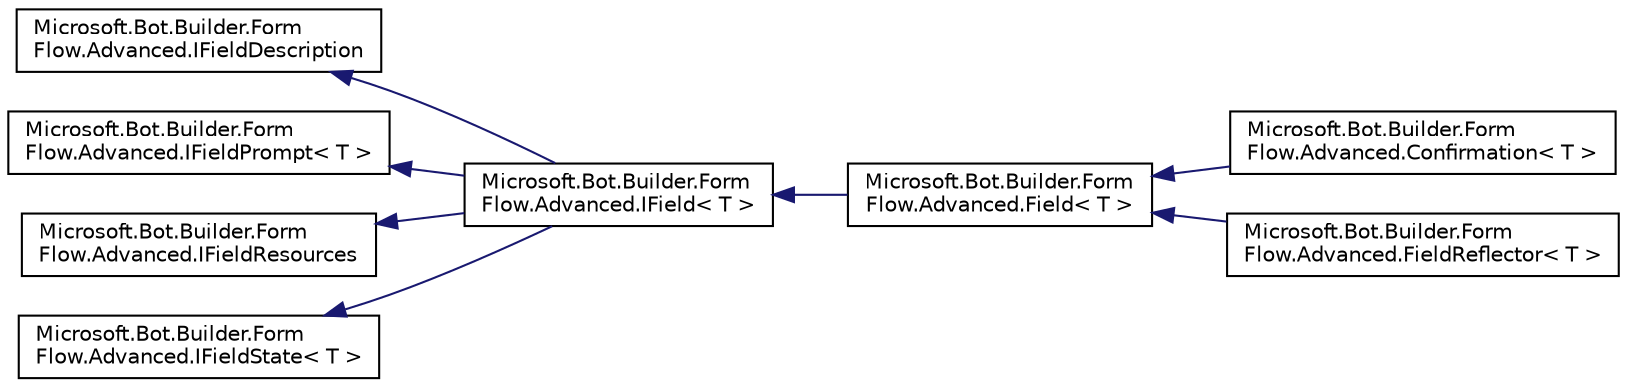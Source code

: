 digraph "Graphical Class Hierarchy"
{
  edge [fontname="Helvetica",fontsize="10",labelfontname="Helvetica",labelfontsize="10"];
  node [fontname="Helvetica",fontsize="10",shape=record];
  rankdir="LR";
  Node1 [label="Microsoft.Bot.Builder.Form\lFlow.Advanced.IFieldDescription",height=0.2,width=0.4,color="black", fillcolor="white", style="filled",URL="$d3/d64/interface_microsoft_1_1_bot_1_1_builder_1_1_form_flow_1_1_advanced_1_1_i_field_description.html",tooltip="Describe the information displayed about a field and its values. "];
  Node1 -> Node2 [dir="back",color="midnightblue",fontsize="10",style="solid",fontname="Helvetica"];
  Node2 [label="Microsoft.Bot.Builder.Form\lFlow.Advanced.IField\< T \>",height=0.2,width=0.4,color="black", fillcolor="white", style="filled",URL="$d5/d09/interface_microsoft_1_1_bot_1_1_builder_1_1_form_flow_1_1_advanced_1_1_i_field.html",tooltip="Interface for all the information about a specific field. "];
  Node2 -> Node3 [dir="back",color="midnightblue",fontsize="10",style="solid",fontname="Helvetica"];
  Node3 [label="Microsoft.Bot.Builder.Form\lFlow.Advanced.Field\< T \>",height=0.2,width=0.4,color="black", fillcolor="white", style="filled",URL="$d2/d1b/class_microsoft_1_1_bot_1_1_builder_1_1_form_flow_1_1_advanced_1_1_field.html",tooltip="Base class with declarative implementation of IField. "];
  Node3 -> Node4 [dir="back",color="midnightblue",fontsize="10",style="solid",fontname="Helvetica"];
  Node4 [label="Microsoft.Bot.Builder.Form\lFlow.Advanced.Confirmation\< T \>",height=0.2,width=0.4,color="black", fillcolor="white", style="filled",URL="$db/df4/class_microsoft_1_1_bot_1_1_builder_1_1_form_flow_1_1_advanced_1_1_confirmation.html",tooltip="Confirmation "];
  Node3 -> Node5 [dir="back",color="midnightblue",fontsize="10",style="solid",fontname="Helvetica"];
  Node5 [label="Microsoft.Bot.Builder.Form\lFlow.Advanced.FieldReflector\< T \>",height=0.2,width=0.4,color="black", fillcolor="white", style="filled",URL="$d0/db3/class_microsoft_1_1_bot_1_1_builder_1_1_form_flow_1_1_advanced_1_1_field_reflector.html",tooltip="Fill in field information through reflection."];
  Node6 [label="Microsoft.Bot.Builder.Form\lFlow.Advanced.IFieldPrompt\< T \>",height=0.2,width=0.4,color="black", fillcolor="white", style="filled",URL="$d7/dd7/interface_microsoft_1_1_bot_1_1_builder_1_1_form_flow_1_1_advanced_1_1_i_field_prompt.html",tooltip="This provides control information about a field. "];
  Node6 -> Node2 [dir="back",color="midnightblue",fontsize="10",style="solid",fontname="Helvetica"];
  Node7 [label="Microsoft.Bot.Builder.Form\lFlow.Advanced.IFieldResources",height=0.2,width=0.4,color="black", fillcolor="white", style="filled",URL="$d8/d0e/interface_microsoft_1_1_bot_1_1_builder_1_1_form_flow_1_1_advanced_1_1_i_field_resources.html",tooltip="Interface for saving/localizing generated resources. "];
  Node7 -> Node2 [dir="back",color="midnightblue",fontsize="10",style="solid",fontname="Helvetica"];
  Node8 [label="Microsoft.Bot.Builder.Form\lFlow.Advanced.IFieldState\< T \>",height=0.2,width=0.4,color="black", fillcolor="white", style="filled",URL="$d0/dab/interface_microsoft_1_1_bot_1_1_builder_1_1_form_flow_1_1_advanced_1_1_i_field_state.html",tooltip="Interface that defines basic access to a field. "];
  Node8 -> Node2 [dir="back",color="midnightblue",fontsize="10",style="solid",fontname="Helvetica"];
}
